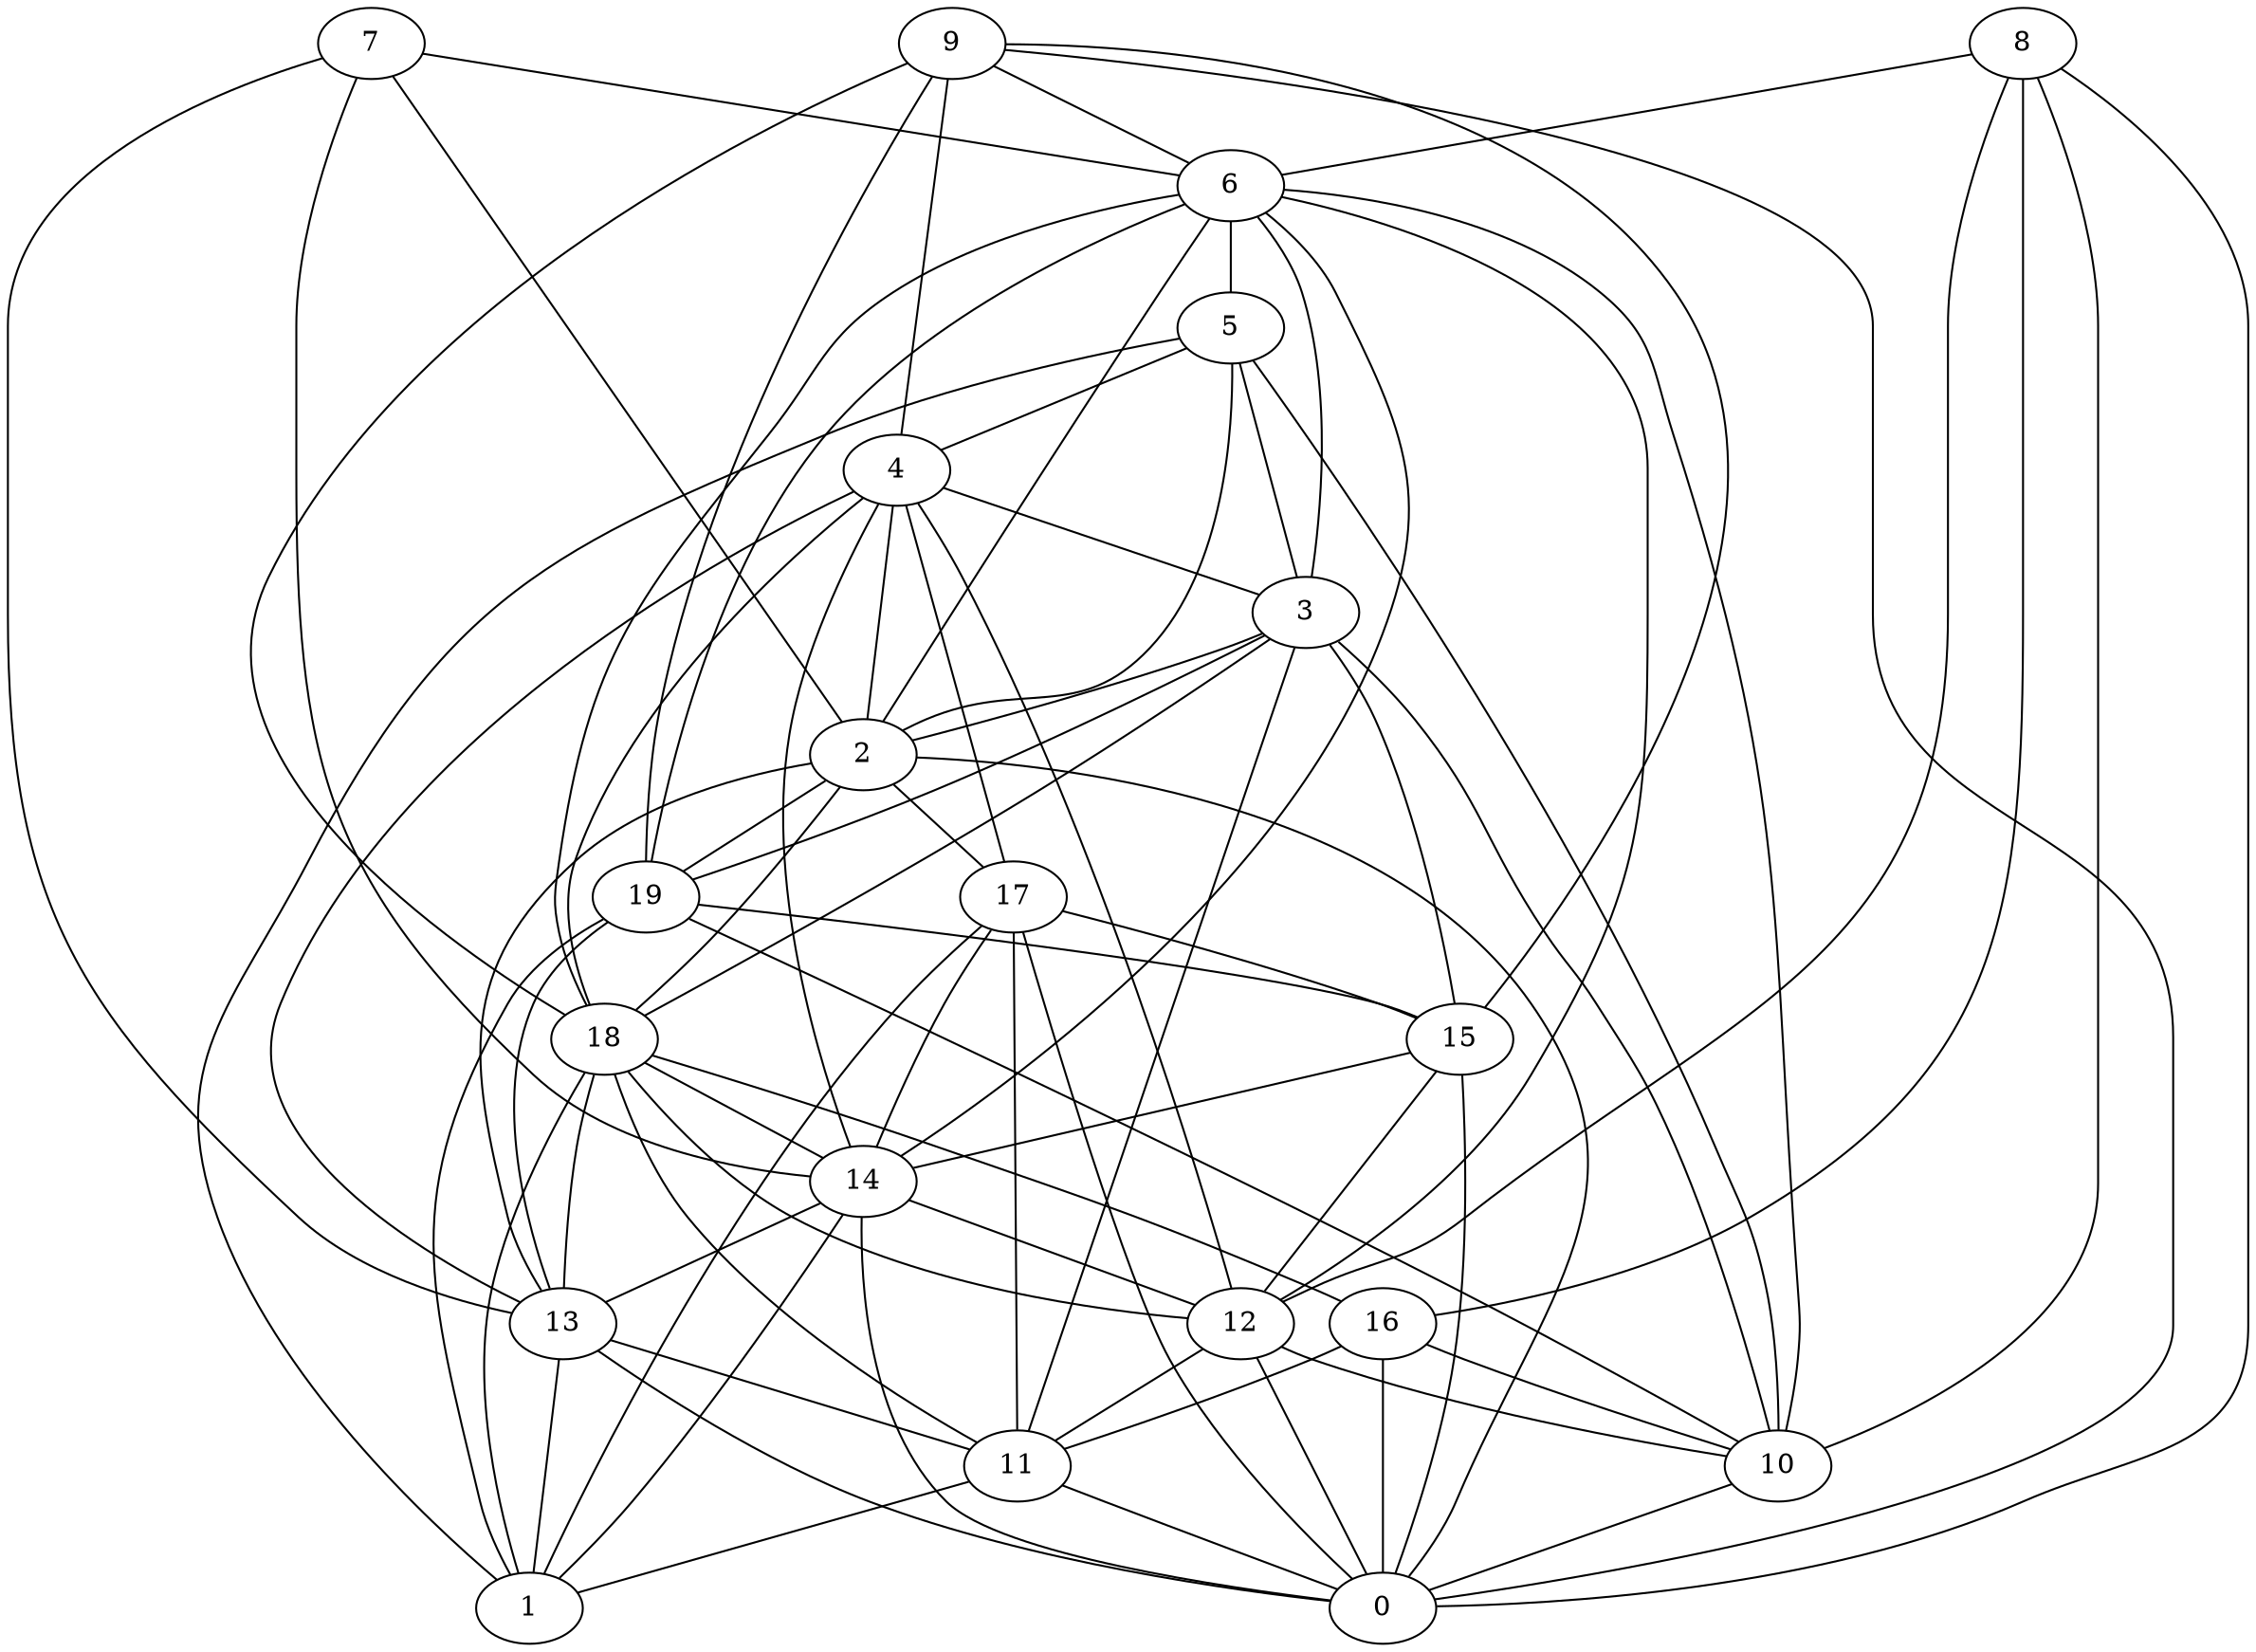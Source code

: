 digraph GG_graph {

subgraph G_graph {
edge [color = black]
"2" -> "19" [dir = none]
"2" -> "18" [dir = none]
"2" -> "13" [dir = none]
"15" -> "14" [dir = none]
"15" -> "12" [dir = none]
"8" -> "0" [dir = none]
"8" -> "12" [dir = none]
"12" -> "10" [dir = none]
"12" -> "11" [dir = none]
"5" -> "2" [dir = none]
"5" -> "1" [dir = none]
"11" -> "0" [dir = none]
"18" -> "12" [dir = none]
"18" -> "11" [dir = none]
"18" -> "14" [dir = none]
"14" -> "1" [dir = none]
"14" -> "13" [dir = none]
"14" -> "0" [dir = none]
"10" -> "0" [dir = none]
"7" -> "13" [dir = none]
"7" -> "2" [dir = none]
"17" -> "1" [dir = none]
"17" -> "11" [dir = none]
"17" -> "14" [dir = none]
"9" -> "15" [dir = none]
"9" -> "4" [dir = none]
"4" -> "2" [dir = none]
"4" -> "12" [dir = none]
"19" -> "13" [dir = none]
"19" -> "1" [dir = none]
"6" -> "14" [dir = none]
"6" -> "18" [dir = none]
"3" -> "10" [dir = none]
"3" -> "18" [dir = none]
"3" -> "2" [dir = none]
"3" -> "19" [dir = none]
"16" -> "11" [dir = none]
"16" -> "10" [dir = none]
"9" -> "0" [dir = none]
"9" -> "18" [dir = none]
"17" -> "15" [dir = none]
"11" -> "1" [dir = none]
"17" -> "0" [dir = none]
"18" -> "1" [dir = none]
"2" -> "17" [dir = none]
"8" -> "16" [dir = none]
"15" -> "0" [dir = none]
"6" -> "10" [dir = none]
"4" -> "18" [dir = none]
"3" -> "15" [dir = none]
"13" -> "0" [dir = none]
"9" -> "19" [dir = none]
"7" -> "6" [dir = none]
"13" -> "1" [dir = none]
"6" -> "5" [dir = none]
"8" -> "6" [dir = none]
"3" -> "11" [dir = none]
"5" -> "4" [dir = none]
"6" -> "2" [dir = none]
"6" -> "19" [dir = none]
"4" -> "17" [dir = none]
"2" -> "0" [dir = none]
"6" -> "3" [dir = none]
"8" -> "10" [dir = none]
"9" -> "6" [dir = none]
"18" -> "16" [dir = none]
"16" -> "0" [dir = none]
"12" -> "0" [dir = none]
"19" -> "10" [dir = none]
"4" -> "3" [dir = none]
"18" -> "13" [dir = none]
"14" -> "12" [dir = none]
"4" -> "13" [dir = none]
"6" -> "12" [dir = none]
"19" -> "15" [dir = none]
"4" -> "14" [dir = none]
"5" -> "10" [dir = none]
"13" -> "11" [dir = none]
"7" -> "14" [dir = none]
"5" -> "3" [dir = none]
}

}
